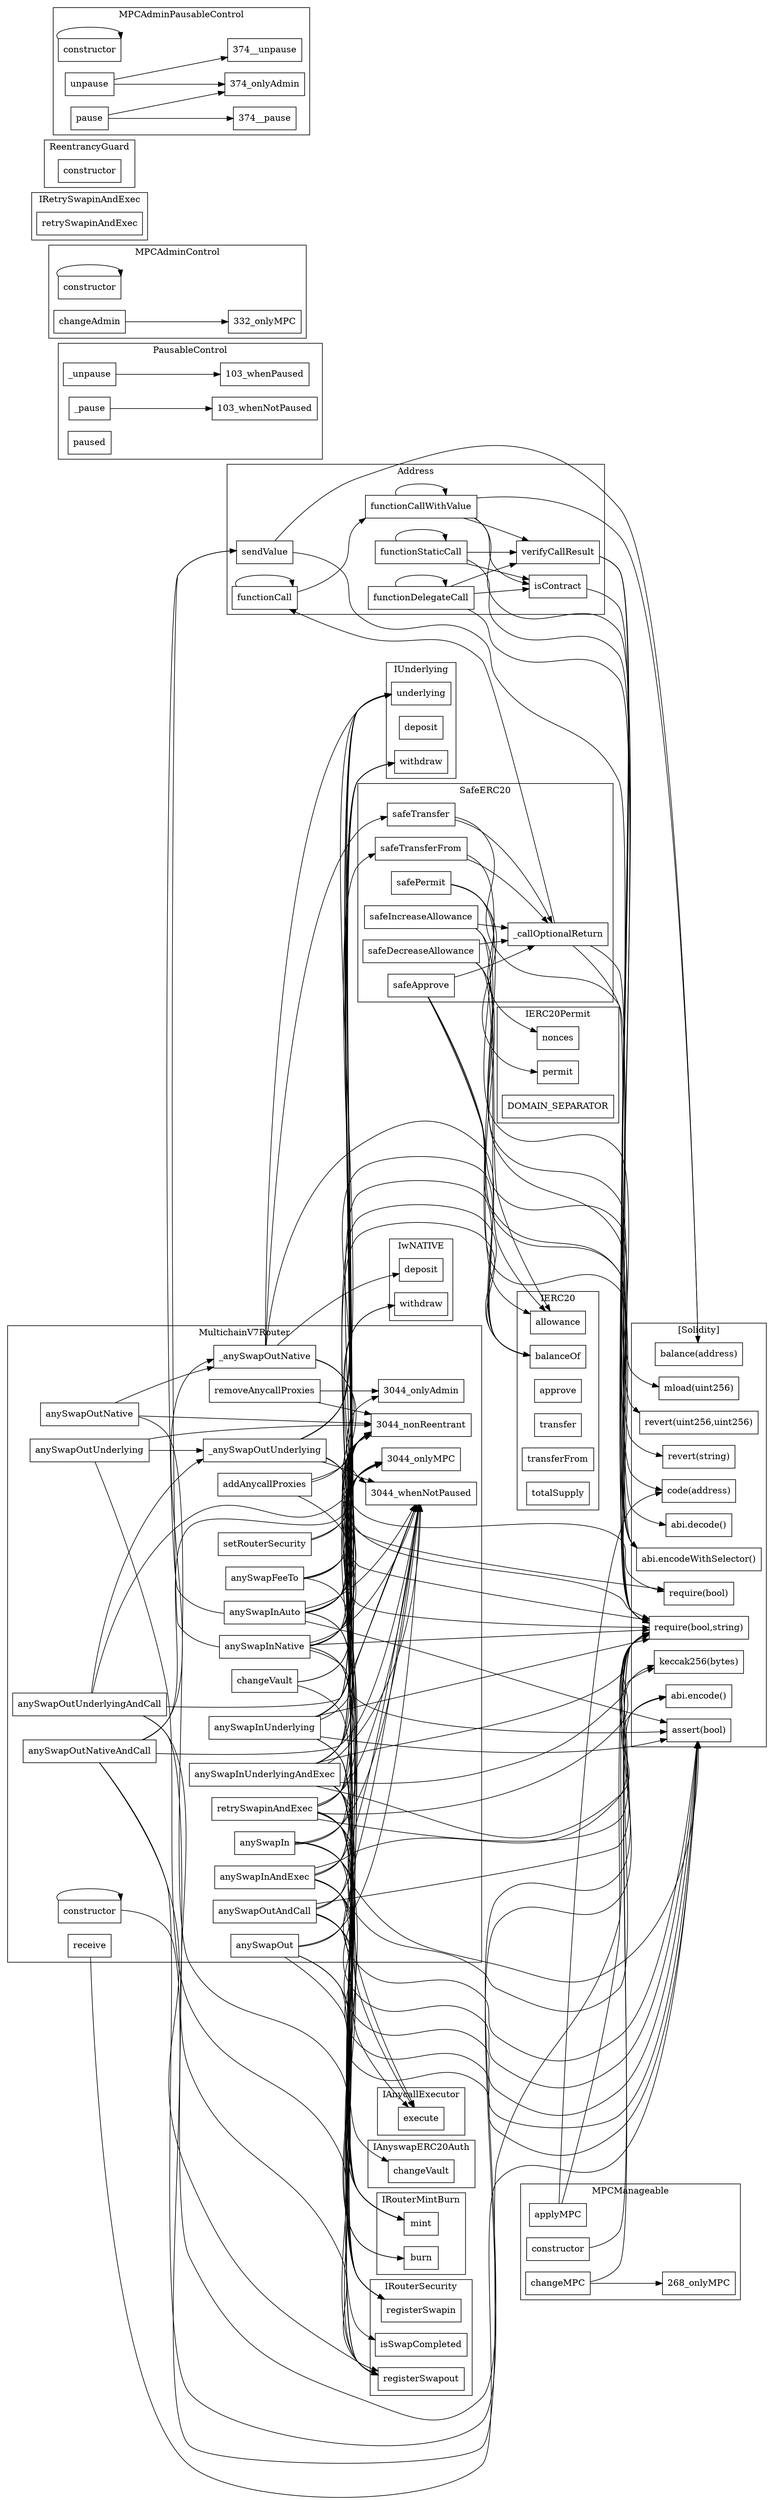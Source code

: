 strict digraph {
rankdir="LR"
node [shape=box]
subgraph cluster_1248_SafeERC20 {
label = "SafeERC20"
"1248_safeTransferFrom" [label="safeTransferFrom"]
"1248_safeDecreaseAllowance" [label="safeDecreaseAllowance"]
"1248_safeApprove" [label="safeApprove"]
"1248_safePermit" [label="safePermit"]
"1248_safeIncreaseAllowance" [label="safeIncreaseAllowance"]
"1248_safeTransfer" [label="safeTransfer"]
"1248__callOptionalReturn" [label="_callOptionalReturn"]
"1248_safeApprove" -> "1248__callOptionalReturn"
"1248_safeTransferFrom" -> "1248__callOptionalReturn"
"1248_safeTransfer" -> "1248__callOptionalReturn"
"1248_safeIncreaseAllowance" -> "1248__callOptionalReturn"
"1248_safeDecreaseAllowance" -> "1248__callOptionalReturn"
}subgraph cluster_3044_MultichainV7Router {
label = "MultichainV7Router"
"3044_anySwapOut" [label="anySwapOut"]
"3044_anySwapInUnderlying" [label="anySwapInUnderlying"]
"3044_setRouterSecurity" [label="setRouterSecurity"]
"3044_anySwapInAuto" [label="anySwapInAuto"]
"3044_anySwapOutNative" [label="anySwapOutNative"]
"3044_anySwapOutUnderlying" [label="anySwapOutUnderlying"]
"3044_constructor" [label="constructor"]
"3044_anySwapIn" [label="anySwapIn"]
"3044_anySwapOutAndCall" [label="anySwapOutAndCall"]
"3044_anySwapInUnderlyingAndExec" [label="anySwapInUnderlyingAndExec"]
"3044_addAnycallProxies" [label="addAnycallProxies"]
"3044_retrySwapinAndExec" [label="retrySwapinAndExec"]
"3044_anySwapOutNativeAndCall" [label="anySwapOutNativeAndCall"]
"3044_anySwapOutUnderlyingAndCall" [label="anySwapOutUnderlyingAndCall"]
"3044_removeAnycallProxies" [label="removeAnycallProxies"]
"3044_changeVault" [label="changeVault"]
"3044_receive" [label="receive"]
"3044_anySwapFeeTo" [label="anySwapFeeTo"]
"3044_anySwapInAndExec" [label="anySwapInAndExec"]
"3044__anySwapOutUnderlying" [label="_anySwapOutUnderlying"]
"3044_anySwapInNative" [label="anySwapInNative"]
"3044__anySwapOutNative" [label="_anySwapOutNative"]
"3044_anySwapInAuto" -> "3044_nonReentrant"
"3044_anySwapOutAndCall" -> "3044_nonReentrant"
"3044__anySwapOutUnderlying" -> "3044_whenNotPaused"
"3044_anySwapInUnderlying" -> "3044_whenNotPaused"
"3044_retrySwapinAndExec" -> "3044_whenNotPaused"
"3044_anySwapOutUnderlyingAndCall" -> "3044_nonReentrant"
"3044_anySwapInAndExec" -> "3044_nonReentrant"
"3044_anySwapOutUnderlying" -> "3044__anySwapOutUnderlying"
"3044_anySwapOutNativeAndCall" -> "3044_whenNotPaused"
"3044_addAnycallProxies" -> "3044_nonReentrant"
"3044_setRouterSecurity" -> "3044_onlyMPC"
"3044_anySwapOutNativeAndCall" -> "3044__anySwapOutNative"
"3044_anySwapFeeTo" -> "3044_nonReentrant"
"3044_anySwapInAuto" -> "3044_whenNotPaused"
"3044_anySwapOut" -> "3044_nonReentrant"
"3044_addAnycallProxies" -> "3044_onlyAdmin"
"3044_setRouterSecurity" -> "3044_nonReentrant"
"3044_removeAnycallProxies" -> "3044_nonReentrant"
"3044_changeVault" -> "3044_onlyMPC"
"3044_anySwapInNative" -> "3044_nonReentrant"
"3044__anySwapOutNative" -> "3044_whenNotPaused"
"3044_anySwapInAndExec" -> "3044_whenNotPaused"
"3044_anySwapFeeTo" -> "3044_onlyMPC"
"3044_anySwapInAndExec" -> "3044_onlyMPC"
"3044_constructor" -> "3044_constructor"
"3044_anySwapOutAndCall" -> "3044_whenNotPaused"
"3044_anySwapIn" -> "3044_onlyMPC"
"3044_anySwapInNative" -> "3044_onlyMPC"
"3044_anySwapInUnderlying" -> "3044_onlyMPC"
"3044_anySwapInUnderlyingAndExec" -> "3044_nonReentrant"
"3044_anySwapInNative" -> "3044_whenNotPaused"
"3044_removeAnycallProxies" -> "3044_onlyAdmin"
"3044_anySwapInUnderlyingAndExec" -> "3044_onlyMPC"
"3044_anySwapOutNative" -> "3044__anySwapOutNative"
"3044_anySwapOutUnderlyingAndCall" -> "3044__anySwapOutUnderlying"
"3044_anySwapOutUnderlyingAndCall" -> "3044_whenNotPaused"
"3044_anySwapInUnderlyingAndExec" -> "3044_whenNotPaused"
"3044_retrySwapinAndExec" -> "3044_nonReentrant"
"3044_anySwapOutNativeAndCall" -> "3044_nonReentrant"
"3044_anySwapOutNative" -> "3044_nonReentrant"
"3044_anySwapOutUnderlying" -> "3044_nonReentrant"
"3044_anySwapInAuto" -> "3044_onlyMPC"
"3044_anySwapOut" -> "3044_whenNotPaused"
"3044_changeVault" -> "3044_nonReentrant"
"3044_anySwapIn" -> "3044_nonReentrant"
"3044_anySwapIn" -> "3044_whenNotPaused"
"3044_anySwapInUnderlying" -> "3044_nonReentrant"
}subgraph cluster_487_IUnderlying {
label = "IUnderlying"
"487_withdraw" [label="withdraw"]
"487_deposit" [label="deposit"]
"487_underlying" [label="underlying"]
}subgraph cluster_103_PausableControl {
label = "PausableControl"
"103__unpause" [label="_unpause"]
"103__pause" [label="_pause"]
"103_paused" [label="paused"]
"103__unpause" -> "103_whenPaused"
"103__pause" -> "103_whenNotPaused"
}subgraph cluster_936_IERC20 {
label = "IERC20"
"936_balanceOf" [label="balanceOf"]
"936_allowance" [label="allowance"]
"936_approve" [label="approve"]
"936_transfer" [label="transfer"]
"936_transferFrom" [label="transferFrom"]
"936_totalSupply" [label="totalSupply"]
}subgraph cluster_394_IAnycallExecutor {
label = "IAnycallExecutor"
"394_execute" [label="execute"]
}subgraph cluster_971_IERC20Permit {
label = "IERC20Permit"
"971_nonces" [label="nonces"]
"971_permit" [label="permit"]
"971_DOMAIN_SEPARATOR" [label="DOMAIN_SEPARATOR"]
}subgraph cluster_332_MPCAdminControl {
label = "MPCAdminControl"
"332_constructor" [label="constructor"]
"332_changeAdmin" [label="changeAdmin"]
"332_changeAdmin" -> "332_onlyMPC"
"332_constructor" -> "332_constructor"
}subgraph cluster_268_MPCManageable {
label = "MPCManageable"
"268_applyMPC" [label="applyMPC"]
"268_constructor" [label="constructor"]
"268_changeMPC" [label="changeMPC"]
"268_changeMPC" -> "268_onlyMPC"
}subgraph cluster_462_IRetrySwapinAndExec {
label = "IRetrySwapinAndExec"
"462_retrySwapinAndExec" [label="retrySwapinAndExec"]
}subgraph cluster_526_IRouterMintBurn {
label = "IRouterMintBurn"
"526_burn" [label="burn"]
"526_mint" [label="mint"]
}subgraph cluster_496_IAnyswapERC20Auth {
label = "IAnyswapERC20Auth"
"496_changeVault" [label="changeVault"]
}subgraph cluster_565_ReentrancyGuard {
label = "ReentrancyGuard"
"565_constructor" [label="constructor"]
}subgraph cluster_374_MPCAdminPausableControl {
label = "MPCAdminPausableControl"
"374_constructor" [label="constructor"]
"374_unpause" [label="unpause"]
"374_pause" [label="pause"]
"374_unpause" -> "374__unpause"
"374_constructor" -> "374_constructor"
"374_pause" -> "374__pause"
"374_pause" -> "374_onlyAdmin"
"374_unpause" -> "374_onlyAdmin"
}subgraph cluster_506_IwNATIVE {
label = "IwNATIVE"
"506_deposit" [label="deposit"]
"506_withdraw" [label="withdraw"]
}subgraph cluster_859_Address {
label = "Address"
"859_sendValue" [label="sendValue"]
"859_verifyCallResult" [label="verifyCallResult"]
"859_functionStaticCall" [label="functionStaticCall"]
"859_functionDelegateCall" [label="functionDelegateCall"]
"859_functionCallWithValue" [label="functionCallWithValue"]
"859_isContract" [label="isContract"]
"859_functionCall" [label="functionCall"]
"859_functionStaticCall" -> "859_isContract"
"859_functionStaticCall" -> "859_functionStaticCall"
"859_functionDelegateCall" -> "859_verifyCallResult"
"859_functionDelegateCall" -> "859_functionDelegateCall"
"859_functionCall" -> "859_functionCall"
"859_functionCall" -> "859_functionCallWithValue"
"859_functionStaticCall" -> "859_verifyCallResult"
"859_functionCallWithValue" -> "859_isContract"
"859_functionDelegateCall" -> "859_isContract"
"859_functionCallWithValue" -> "859_functionCallWithValue"
"859_functionCallWithValue" -> "859_verifyCallResult"
}subgraph cluster_446_IRouterSecurity {
label = "IRouterSecurity"
"446_isSwapCompleted" [label="isSwapCompleted"]
"446_registerSwapout" [label="registerSwapout"]
"446_registerSwapin" [label="registerSwapin"]
}subgraph cluster_solidity {
label = "[Solidity]"
"abi.encode()" 
"assert(bool)" 
"require(bool,string)" 
"revert(uint256,uint256)" 
"balance(address)" 
"code(address)" 
"mload(uint256)" 
"keccak256(bytes)" 
"require(bool)" 
"abi.encodeWithSelector()" 
"revert(string)" 
"abi.decode()" 
"3044_anySwapInUnderlyingAndExec" -> "abi.encode()"
"1248_safeTransferFrom" -> "abi.encodeWithSelector()"
"268_applyMPC" -> "code(address)"
"859_isContract" -> "code(address)"
"859_verifyCallResult" -> "mload(uint256)"
"3044_anySwapInAndExec" -> "assert(bool)"
"859_functionDelegateCall" -> "require(bool,string)"
"3044_anySwapOutAndCall" -> "assert(bool)"
"3044__anySwapOutUnderlying" -> "require(bool)"
"3044_anySwapInUnderlying" -> "require(bool,string)"
"3044_anySwapInUnderlying" -> "assert(bool)"
"268_applyMPC" -> "require(bool,string)"
"3044_retrySwapinAndExec" -> "require(bool,string)"
"1248_safePermit" -> "require(bool,string)"
"3044_anySwapOutUnderlyingAndCall" -> "require(bool,string)"
"859_verifyCallResult" -> "revert(uint256,uint256)"
"3044_anySwapInAndExec" -> "require(bool,string)"
"859_functionCallWithValue" -> "balance(address)"
"3044__anySwapOutUnderlying" -> "require(bool,string)"
"3044_anySwapInUnderlyingAndExec" -> "keccak256(bytes)"
"1248_safeApprove" -> "abi.encodeWithSelector()"
"1248_safeIncreaseAllowance" -> "abi.encodeWithSelector()"
"3044_constructor" -> "require(bool,string)"
"3044_retrySwapinAndExec" -> "abi.encode()"
"859_sendValue" -> "balance(address)"
"3044__anySwapOutNative" -> "require(bool,string)"
"1248_safeApprove" -> "require(bool,string)"
"859_functionCallWithValue" -> "require(bool,string)"
"859_sendValue" -> "require(bool,string)"
"3044_anySwapOutNativeAndCall" -> "require(bool,string)"
"859_verifyCallResult" -> "revert(string)"
"859_functionStaticCall" -> "require(bool,string)"
"3044_anySwapOutAndCall" -> "require(bool,string)"
"3044_anySwapInNative" -> "require(bool,string)"
"3044_anySwapInNative" -> "assert(bool)"
"3044_retrySwapinAndExec" -> "assert(bool)"
"1248_safeDecreaseAllowance" -> "require(bool,string)"
"3044_retrySwapinAndExec" -> "keccak256(bytes)"
"3044__anySwapOutNative" -> "require(bool)"
"3044_addAnycallProxies" -> "require(bool,string)"
"1248__callOptionalReturn" -> "abi.decode()"
"268_constructor" -> "require(bool,string)"
"1248__callOptionalReturn" -> "require(bool,string)"
"3044_anySwapInUnderlyingAndExec" -> "assert(bool)"
"3044_anySwapInAuto" -> "assert(bool)"
"1248_safeTransfer" -> "abi.encodeWithSelector()"
"268_changeMPC" -> "require(bool,string)"
"3044_anySwapIn" -> "assert(bool)"
"1248_safeDecreaseAllowance" -> "abi.encodeWithSelector()"
"3044_anySwapInUnderlyingAndExec" -> "require(bool,string)"
"3044_receive" -> "assert(bool)"
"3044_anySwapOut" -> "assert(bool)"
}"3044_anySwapOutAndCall" -> "446_registerSwapout"
"3044_retrySwapinAndExec" -> "446_isSwapCompleted"
"3044_anySwapInAndExec" -> "526_mint"
"3044_retrySwapinAndExec" -> "487_withdraw"
"1248_safeApprove" -> "936_allowance"
"3044_retrySwapinAndExec" -> "936_balanceOf"
"3044__anySwapOutNative" -> "936_balanceOf"
"3044_changeVault" -> "496_changeVault"
"3044_anySwapInUnderlyingAndExec" -> "487_withdraw"
"3044_anySwapOutNative" -> "446_registerSwapout"
"3044_anySwapInUnderlying" -> "526_mint"
"3044__anySwapOutUnderlying" -> "487_underlying"
"3044_anySwapInAndExec" -> "394_execute"
"1248_safeDecreaseAllowance" -> "936_allowance"
"3044_anySwapFeeTo" -> "526_mint"
"1248_safePermit" -> "971_nonces"
"3044_anySwapOutAndCall" -> "526_burn"
"3044_anySwapOutNativeAndCall" -> "446_registerSwapout"
"3044_anySwapOut" -> "526_burn"
"3044_anySwapOutUnderlyingAndCall" -> "446_registerSwapout"
"3044_anySwapInUnderlyingAndExec" -> "526_mint"
"3044__anySwapOutUnderlying" -> "936_balanceOf"
"3044_anySwapInUnderlyingAndExec" -> "394_execute"
"3044_anySwapOutUnderlying" -> "446_registerSwapout"
"3044_anySwapInAuto" -> "487_underlying"
"3044_anySwapIn" -> "526_mint"
"3044_anySwapInUnderlyingAndExec" -> "936_balanceOf"
"3044_anySwapInUnderlyingAndExec" -> "446_registerSwapin"
"3044_anySwapInNative" -> "526_mint"
"3044_anySwapInNative" -> "506_withdraw"
"3044__anySwapOutNative" -> "487_underlying"
"3044_anySwapInUnderlyingAndExec" -> "487_underlying"
"3044__anySwapOutNative" -> "506_deposit"
"3044_anySwapInNative" -> "446_registerSwapin"
"1248_safeIncreaseAllowance" -> "936_allowance"
"3044_anySwapIn" -> "446_registerSwapin"
"3044__anySwapOutNative" -> "1248_safeTransfer"
"3044_anySwapInAuto" -> "526_mint"
"3044_anySwapInAuto" -> "936_balanceOf"
"3044_anySwapInNative" -> "487_underlying"
"3044_anySwapInAuto" -> "859_sendValue"
"3044_anySwapInAuto" -> "506_withdraw"
"3044_anySwapInNative" -> "487_withdraw"
"3044_anySwapInUnderlying" -> "487_underlying"
"1248_safePermit" -> "971_permit"
"3044_anySwapInUnderlying" -> "446_registerSwapin"
"3044_anySwapInAuto" -> "487_withdraw"
"3044_anySwapFeeTo" -> "487_withdraw"
"3044__anySwapOutUnderlying" -> "1248_safeTransferFrom"
"3044_anySwapInAuto" -> "446_registerSwapin"
"3044_retrySwapinAndExec" -> "487_underlying"
"1248__callOptionalReturn" -> "859_functionCall"
"3044_anySwapInUnderlying" -> "487_withdraw"
"3044_retrySwapinAndExec" -> "526_mint"
"3044_anySwapInNative" -> "859_sendValue"
"3044_retrySwapinAndExec" -> "394_execute"
"3044_anySwapOut" -> "446_registerSwapout"
"3044_anySwapInAndExec" -> "446_registerSwapin"
}